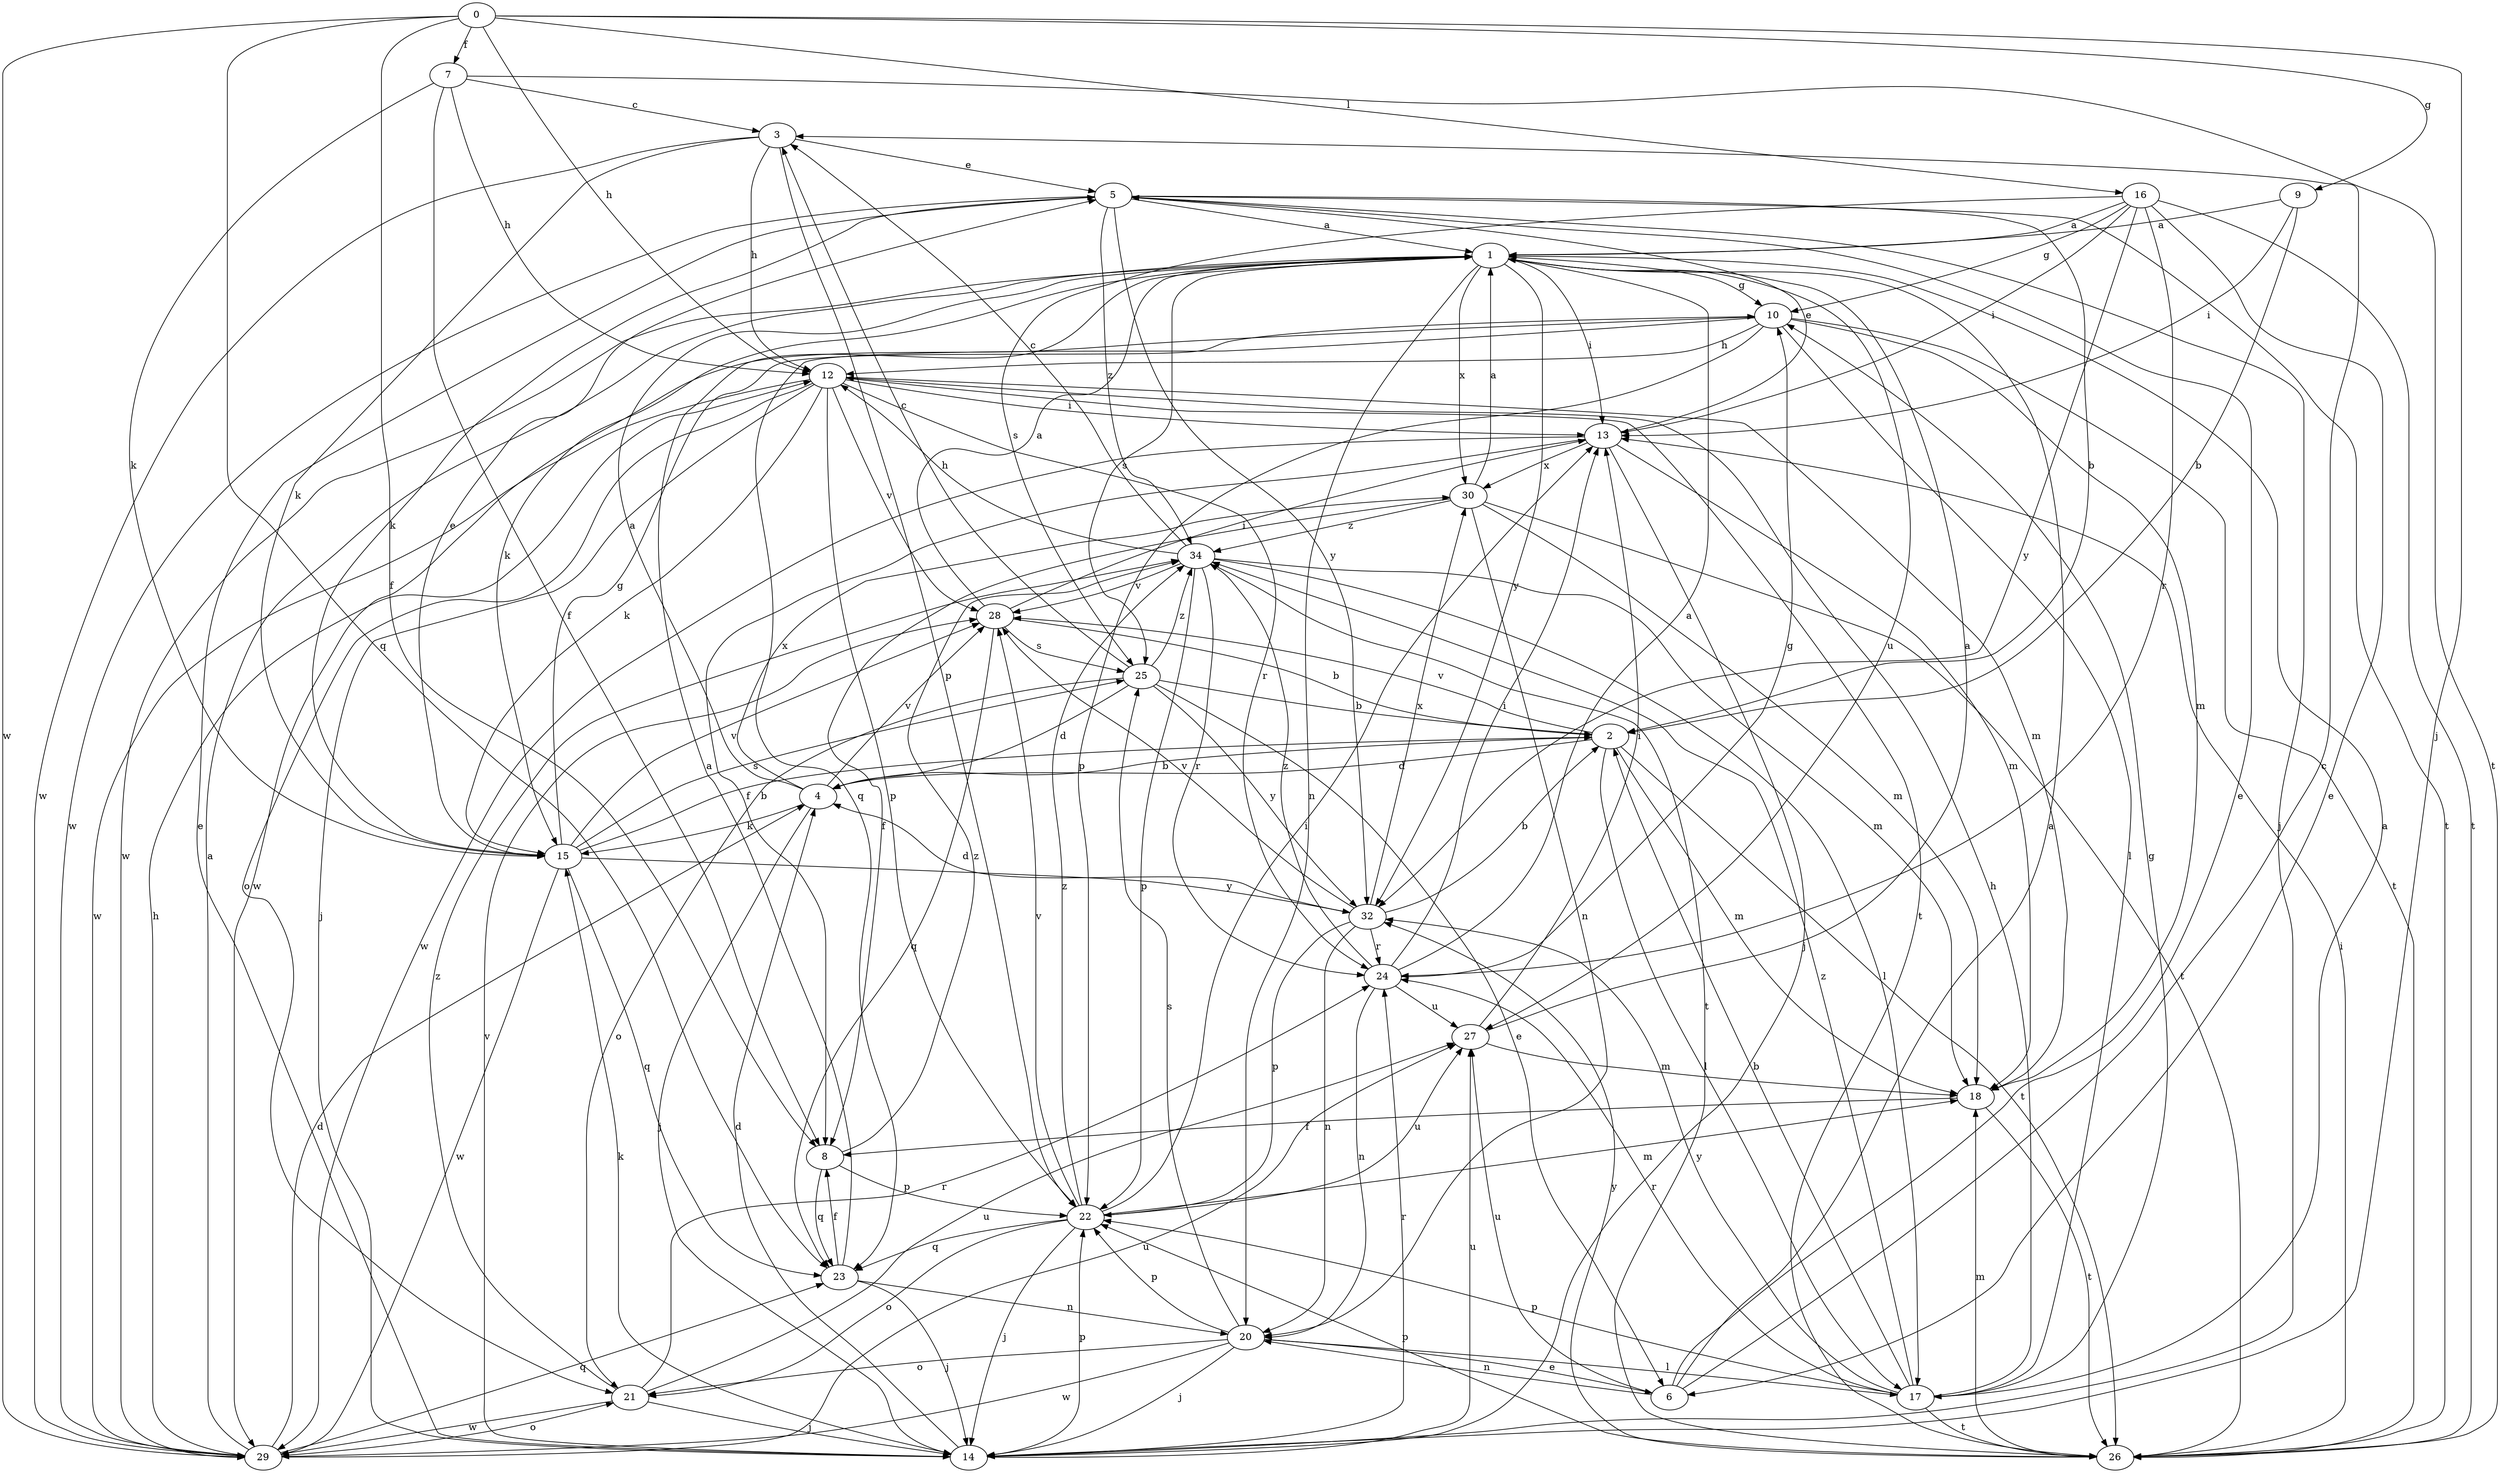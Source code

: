 strict digraph  {
0;
1;
2;
3;
4;
5;
6;
7;
8;
9;
10;
12;
13;
14;
15;
16;
17;
18;
20;
21;
22;
23;
24;
25;
26;
27;
28;
29;
30;
32;
34;
0 -> 7  [label=f];
0 -> 8  [label=f];
0 -> 9  [label=g];
0 -> 12  [label=h];
0 -> 14  [label=j];
0 -> 16  [label=l];
0 -> 23  [label=q];
0 -> 29  [label=w];
1 -> 10  [label=g];
1 -> 13  [label=i];
1 -> 15  [label=k];
1 -> 20  [label=n];
1 -> 25  [label=s];
1 -> 27  [label=u];
1 -> 29  [label=w];
1 -> 30  [label=x];
1 -> 32  [label=y];
2 -> 4  [label=d];
2 -> 17  [label=l];
2 -> 18  [label=m];
2 -> 26  [label=t];
2 -> 28  [label=v];
3 -> 5  [label=e];
3 -> 12  [label=h];
3 -> 15  [label=k];
3 -> 22  [label=p];
3 -> 29  [label=w];
4 -> 1  [label=a];
4 -> 2  [label=b];
4 -> 14  [label=j];
4 -> 15  [label=k];
4 -> 28  [label=v];
4 -> 30  [label=x];
5 -> 1  [label=a];
5 -> 2  [label=b];
5 -> 14  [label=j];
5 -> 15  [label=k];
5 -> 26  [label=t];
5 -> 29  [label=w];
5 -> 32  [label=y];
5 -> 34  [label=z];
6 -> 1  [label=a];
6 -> 3  [label=c];
6 -> 5  [label=e];
6 -> 20  [label=n];
6 -> 27  [label=u];
7 -> 3  [label=c];
7 -> 8  [label=f];
7 -> 12  [label=h];
7 -> 15  [label=k];
7 -> 26  [label=t];
8 -> 22  [label=p];
8 -> 23  [label=q];
8 -> 34  [label=z];
9 -> 1  [label=a];
9 -> 2  [label=b];
9 -> 13  [label=i];
10 -> 12  [label=h];
10 -> 17  [label=l];
10 -> 18  [label=m];
10 -> 22  [label=p];
10 -> 23  [label=q];
10 -> 26  [label=t];
10 -> 29  [label=w];
12 -> 13  [label=i];
12 -> 14  [label=j];
12 -> 15  [label=k];
12 -> 18  [label=m];
12 -> 21  [label=o];
12 -> 22  [label=p];
12 -> 24  [label=r];
12 -> 26  [label=t];
12 -> 28  [label=v];
12 -> 29  [label=w];
13 -> 5  [label=e];
13 -> 8  [label=f];
13 -> 14  [label=j];
13 -> 18  [label=m];
13 -> 29  [label=w];
13 -> 30  [label=x];
14 -> 4  [label=d];
14 -> 5  [label=e];
14 -> 15  [label=k];
14 -> 22  [label=p];
14 -> 24  [label=r];
14 -> 27  [label=u];
14 -> 28  [label=v];
15 -> 2  [label=b];
15 -> 5  [label=e];
15 -> 10  [label=g];
15 -> 23  [label=q];
15 -> 25  [label=s];
15 -> 28  [label=v];
15 -> 29  [label=w];
15 -> 32  [label=y];
16 -> 1  [label=a];
16 -> 6  [label=e];
16 -> 10  [label=g];
16 -> 13  [label=i];
16 -> 24  [label=r];
16 -> 25  [label=s];
16 -> 26  [label=t];
16 -> 32  [label=y];
17 -> 1  [label=a];
17 -> 2  [label=b];
17 -> 10  [label=g];
17 -> 12  [label=h];
17 -> 22  [label=p];
17 -> 24  [label=r];
17 -> 26  [label=t];
17 -> 32  [label=y];
17 -> 34  [label=z];
18 -> 8  [label=f];
18 -> 26  [label=t];
20 -> 6  [label=e];
20 -> 14  [label=j];
20 -> 17  [label=l];
20 -> 21  [label=o];
20 -> 22  [label=p];
20 -> 25  [label=s];
20 -> 29  [label=w];
21 -> 14  [label=j];
21 -> 24  [label=r];
21 -> 27  [label=u];
21 -> 29  [label=w];
21 -> 34  [label=z];
22 -> 13  [label=i];
22 -> 14  [label=j];
22 -> 18  [label=m];
22 -> 21  [label=o];
22 -> 23  [label=q];
22 -> 27  [label=u];
22 -> 28  [label=v];
22 -> 34  [label=z];
23 -> 1  [label=a];
23 -> 8  [label=f];
23 -> 14  [label=j];
23 -> 20  [label=n];
24 -> 1  [label=a];
24 -> 10  [label=g];
24 -> 13  [label=i];
24 -> 20  [label=n];
24 -> 27  [label=u];
24 -> 34  [label=z];
25 -> 2  [label=b];
25 -> 3  [label=c];
25 -> 4  [label=d];
25 -> 6  [label=e];
25 -> 21  [label=o];
25 -> 32  [label=y];
25 -> 34  [label=z];
26 -> 13  [label=i];
26 -> 18  [label=m];
26 -> 22  [label=p];
26 -> 32  [label=y];
27 -> 1  [label=a];
27 -> 13  [label=i];
27 -> 18  [label=m];
28 -> 1  [label=a];
28 -> 2  [label=b];
28 -> 13  [label=i];
28 -> 23  [label=q];
28 -> 25  [label=s];
29 -> 1  [label=a];
29 -> 4  [label=d];
29 -> 12  [label=h];
29 -> 21  [label=o];
29 -> 23  [label=q];
29 -> 27  [label=u];
30 -> 1  [label=a];
30 -> 8  [label=f];
30 -> 18  [label=m];
30 -> 20  [label=n];
30 -> 26  [label=t];
30 -> 34  [label=z];
32 -> 2  [label=b];
32 -> 4  [label=d];
32 -> 20  [label=n];
32 -> 22  [label=p];
32 -> 24  [label=r];
32 -> 28  [label=v];
32 -> 30  [label=x];
34 -> 3  [label=c];
34 -> 12  [label=h];
34 -> 17  [label=l];
34 -> 18  [label=m];
34 -> 22  [label=p];
34 -> 24  [label=r];
34 -> 26  [label=t];
34 -> 28  [label=v];
}
